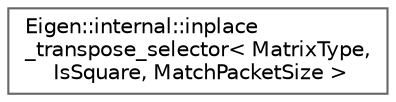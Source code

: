 digraph "Graphical Class Hierarchy"
{
 // LATEX_PDF_SIZE
  bgcolor="transparent";
  edge [fontname=Helvetica,fontsize=10,labelfontname=Helvetica,labelfontsize=10];
  node [fontname=Helvetica,fontsize=10,shape=box,height=0.2,width=0.4];
  rankdir="LR";
  Node0 [id="Node000000",label="Eigen::internal::inplace\l_transpose_selector\< MatrixType,\l IsSquare, MatchPacketSize \>",height=0.2,width=0.4,color="grey40", fillcolor="white", style="filled",URL="$structEigen_1_1internal_1_1inplace__transpose__selector.html",tooltip=" "];
}
